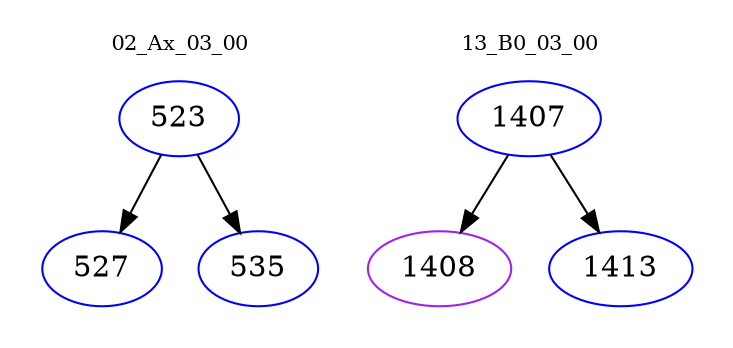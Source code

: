 digraph{
subgraph cluster_0 {
color = white
label = "02_Ax_03_00";
fontsize=10;
T0_523 [label="523", color="blue"]
T0_523 -> T0_527 [color="black"]
T0_527 [label="527", color="blue"]
T0_523 -> T0_535 [color="black"]
T0_535 [label="535", color="blue"]
}
subgraph cluster_1 {
color = white
label = "13_B0_03_00";
fontsize=10;
T1_1407 [label="1407", color="blue"]
T1_1407 -> T1_1408 [color="black"]
T1_1408 [label="1408", color="purple"]
T1_1407 -> T1_1413 [color="black"]
T1_1413 [label="1413", color="blue"]
}
}
